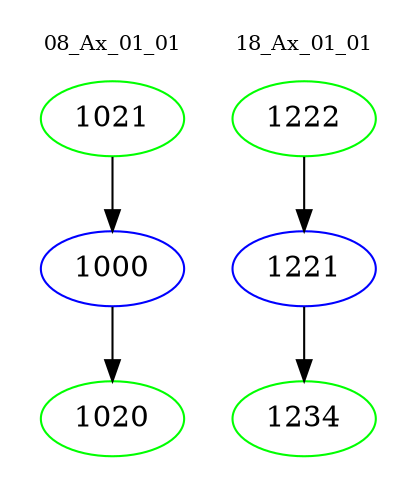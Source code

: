 digraph{
subgraph cluster_0 {
color = white
label = "08_Ax_01_01";
fontsize=10;
T0_1021 [label="1021", color="green"]
T0_1021 -> T0_1000 [color="black"]
T0_1000 [label="1000", color="blue"]
T0_1000 -> T0_1020 [color="black"]
T0_1020 [label="1020", color="green"]
}
subgraph cluster_1 {
color = white
label = "18_Ax_01_01";
fontsize=10;
T1_1222 [label="1222", color="green"]
T1_1222 -> T1_1221 [color="black"]
T1_1221 [label="1221", color="blue"]
T1_1221 -> T1_1234 [color="black"]
T1_1234 [label="1234", color="green"]
}
}
